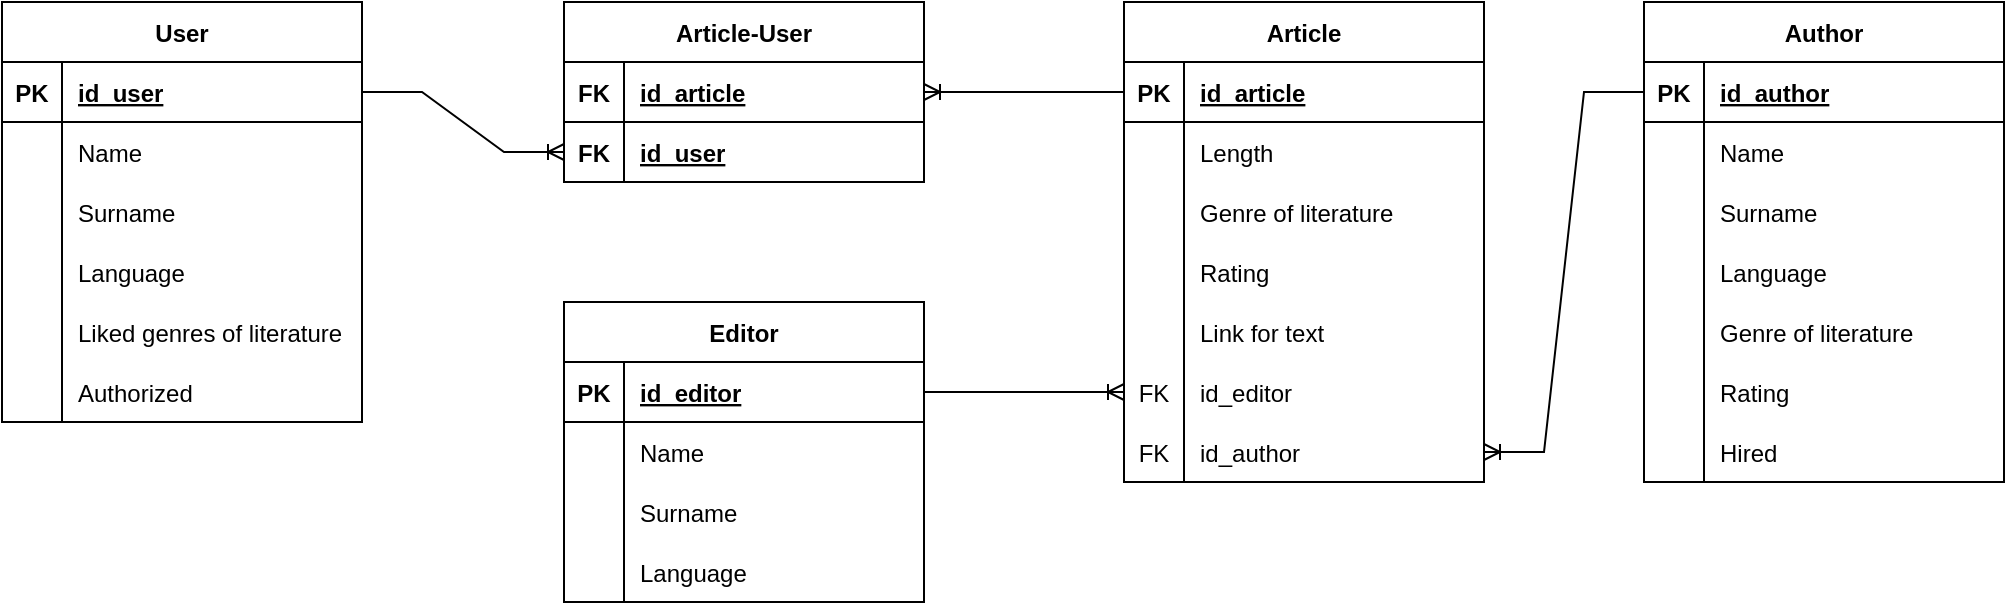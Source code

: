 <mxfile version="20.5.3" type="device"><diagram id="_axunJyuwlzUxglpdTgd" name="Страница 1"><mxGraphModel dx="2840" dy="1158" grid="1" gridSize="10" guides="1" tooltips="1" connect="1" arrows="1" fold="1" page="1" pageScale="1" pageWidth="827" pageHeight="1169" math="0" shadow="0"><root><mxCell id="0"/><mxCell id="1" parent="0"/><mxCell id="apNkh3Mu-cxDcl0wdx1q-1" value="Author" style="shape=table;startSize=30;container=1;collapsible=1;childLayout=tableLayout;fixedRows=1;rowLines=0;fontStyle=1;align=center;resizeLast=1;" vertex="1" parent="1"><mxGeometry x="861" y="40" width="180" height="240" as="geometry"/></mxCell><mxCell id="apNkh3Mu-cxDcl0wdx1q-2" value="" style="shape=tableRow;horizontal=0;startSize=0;swimlaneHead=0;swimlaneBody=0;fillColor=none;collapsible=0;dropTarget=0;points=[[0,0.5],[1,0.5]];portConstraint=eastwest;top=0;left=0;right=0;bottom=1;" vertex="1" parent="apNkh3Mu-cxDcl0wdx1q-1"><mxGeometry y="30" width="180" height="30" as="geometry"/></mxCell><mxCell id="apNkh3Mu-cxDcl0wdx1q-3" value="PK" style="shape=partialRectangle;connectable=0;fillColor=none;top=0;left=0;bottom=0;right=0;fontStyle=1;overflow=hidden;" vertex="1" parent="apNkh3Mu-cxDcl0wdx1q-2"><mxGeometry width="30" height="30" as="geometry"><mxRectangle width="30" height="30" as="alternateBounds"/></mxGeometry></mxCell><mxCell id="apNkh3Mu-cxDcl0wdx1q-4" value="id_author" style="shape=partialRectangle;connectable=0;fillColor=none;top=0;left=0;bottom=0;right=0;align=left;spacingLeft=6;fontStyle=5;overflow=hidden;" vertex="1" parent="apNkh3Mu-cxDcl0wdx1q-2"><mxGeometry x="30" width="150" height="30" as="geometry"><mxRectangle width="150" height="30" as="alternateBounds"/></mxGeometry></mxCell><mxCell id="apNkh3Mu-cxDcl0wdx1q-5" value="" style="shape=tableRow;horizontal=0;startSize=0;swimlaneHead=0;swimlaneBody=0;fillColor=none;collapsible=0;dropTarget=0;points=[[0,0.5],[1,0.5]];portConstraint=eastwest;top=0;left=0;right=0;bottom=0;" vertex="1" parent="apNkh3Mu-cxDcl0wdx1q-1"><mxGeometry y="60" width="180" height="30" as="geometry"/></mxCell><mxCell id="apNkh3Mu-cxDcl0wdx1q-6" value="" style="shape=partialRectangle;connectable=0;fillColor=none;top=0;left=0;bottom=0;right=0;editable=1;overflow=hidden;" vertex="1" parent="apNkh3Mu-cxDcl0wdx1q-5"><mxGeometry width="30" height="30" as="geometry"><mxRectangle width="30" height="30" as="alternateBounds"/></mxGeometry></mxCell><mxCell id="apNkh3Mu-cxDcl0wdx1q-7" value="Name" style="shape=partialRectangle;connectable=0;fillColor=none;top=0;left=0;bottom=0;right=0;align=left;spacingLeft=6;overflow=hidden;" vertex="1" parent="apNkh3Mu-cxDcl0wdx1q-5"><mxGeometry x="30" width="150" height="30" as="geometry"><mxRectangle width="150" height="30" as="alternateBounds"/></mxGeometry></mxCell><mxCell id="apNkh3Mu-cxDcl0wdx1q-8" value="" style="shape=tableRow;horizontal=0;startSize=0;swimlaneHead=0;swimlaneBody=0;fillColor=none;collapsible=0;dropTarget=0;points=[[0,0.5],[1,0.5]];portConstraint=eastwest;top=0;left=0;right=0;bottom=0;" vertex="1" parent="apNkh3Mu-cxDcl0wdx1q-1"><mxGeometry y="90" width="180" height="30" as="geometry"/></mxCell><mxCell id="apNkh3Mu-cxDcl0wdx1q-9" value="" style="shape=partialRectangle;connectable=0;fillColor=none;top=0;left=0;bottom=0;right=0;editable=1;overflow=hidden;" vertex="1" parent="apNkh3Mu-cxDcl0wdx1q-8"><mxGeometry width="30" height="30" as="geometry"><mxRectangle width="30" height="30" as="alternateBounds"/></mxGeometry></mxCell><mxCell id="apNkh3Mu-cxDcl0wdx1q-10" value="Surname" style="shape=partialRectangle;connectable=0;fillColor=none;top=0;left=0;bottom=0;right=0;align=left;spacingLeft=6;overflow=hidden;" vertex="1" parent="apNkh3Mu-cxDcl0wdx1q-8"><mxGeometry x="30" width="150" height="30" as="geometry"><mxRectangle width="150" height="30" as="alternateBounds"/></mxGeometry></mxCell><mxCell id="apNkh3Mu-cxDcl0wdx1q-11" value="" style="shape=tableRow;horizontal=0;startSize=0;swimlaneHead=0;swimlaneBody=0;fillColor=none;collapsible=0;dropTarget=0;points=[[0,0.5],[1,0.5]];portConstraint=eastwest;top=0;left=0;right=0;bottom=0;" vertex="1" parent="apNkh3Mu-cxDcl0wdx1q-1"><mxGeometry y="120" width="180" height="30" as="geometry"/></mxCell><mxCell id="apNkh3Mu-cxDcl0wdx1q-12" value="" style="shape=partialRectangle;connectable=0;fillColor=none;top=0;left=0;bottom=0;right=0;editable=1;overflow=hidden;" vertex="1" parent="apNkh3Mu-cxDcl0wdx1q-11"><mxGeometry width="30" height="30" as="geometry"><mxRectangle width="30" height="30" as="alternateBounds"/></mxGeometry></mxCell><mxCell id="apNkh3Mu-cxDcl0wdx1q-13" value="Language" style="shape=partialRectangle;connectable=0;fillColor=none;top=0;left=0;bottom=0;right=0;align=left;spacingLeft=6;overflow=hidden;" vertex="1" parent="apNkh3Mu-cxDcl0wdx1q-11"><mxGeometry x="30" width="150" height="30" as="geometry"><mxRectangle width="150" height="30" as="alternateBounds"/></mxGeometry></mxCell><mxCell id="apNkh3Mu-cxDcl0wdx1q-14" value="" style="shape=tableRow;horizontal=0;startSize=0;swimlaneHead=0;swimlaneBody=0;fillColor=none;collapsible=0;dropTarget=0;points=[[0,0.5],[1,0.5]];portConstraint=eastwest;top=0;left=0;right=0;bottom=0;" vertex="1" parent="apNkh3Mu-cxDcl0wdx1q-1"><mxGeometry y="150" width="180" height="30" as="geometry"/></mxCell><mxCell id="apNkh3Mu-cxDcl0wdx1q-15" value="" style="shape=partialRectangle;connectable=0;fillColor=none;top=0;left=0;bottom=0;right=0;editable=1;overflow=hidden;" vertex="1" parent="apNkh3Mu-cxDcl0wdx1q-14"><mxGeometry width="30" height="30" as="geometry"><mxRectangle width="30" height="30" as="alternateBounds"/></mxGeometry></mxCell><mxCell id="apNkh3Mu-cxDcl0wdx1q-16" value="Genre of literature" style="shape=partialRectangle;connectable=0;fillColor=none;top=0;left=0;bottom=0;right=0;align=left;spacingLeft=6;overflow=hidden;" vertex="1" parent="apNkh3Mu-cxDcl0wdx1q-14"><mxGeometry x="30" width="150" height="30" as="geometry"><mxRectangle width="150" height="30" as="alternateBounds"/></mxGeometry></mxCell><mxCell id="apNkh3Mu-cxDcl0wdx1q-17" value="" style="shape=tableRow;horizontal=0;startSize=0;swimlaneHead=0;swimlaneBody=0;fillColor=none;collapsible=0;dropTarget=0;points=[[0,0.5],[1,0.5]];portConstraint=eastwest;top=0;left=0;right=0;bottom=0;" vertex="1" parent="apNkh3Mu-cxDcl0wdx1q-1"><mxGeometry y="180" width="180" height="30" as="geometry"/></mxCell><mxCell id="apNkh3Mu-cxDcl0wdx1q-18" value="" style="shape=partialRectangle;connectable=0;fillColor=none;top=0;left=0;bottom=0;right=0;editable=1;overflow=hidden;" vertex="1" parent="apNkh3Mu-cxDcl0wdx1q-17"><mxGeometry width="30" height="30" as="geometry"><mxRectangle width="30" height="30" as="alternateBounds"/></mxGeometry></mxCell><mxCell id="apNkh3Mu-cxDcl0wdx1q-19" value="Rating" style="shape=partialRectangle;connectable=0;fillColor=none;top=0;left=0;bottom=0;right=0;align=left;spacingLeft=6;overflow=hidden;" vertex="1" parent="apNkh3Mu-cxDcl0wdx1q-17"><mxGeometry x="30" width="150" height="30" as="geometry"><mxRectangle width="150" height="30" as="alternateBounds"/></mxGeometry></mxCell><mxCell id="apNkh3Mu-cxDcl0wdx1q-20" value="" style="shape=tableRow;horizontal=0;startSize=0;swimlaneHead=0;swimlaneBody=0;fillColor=none;collapsible=0;dropTarget=0;points=[[0,0.5],[1,0.5]];portConstraint=eastwest;top=0;left=0;right=0;bottom=0;" vertex="1" parent="apNkh3Mu-cxDcl0wdx1q-1"><mxGeometry y="210" width="180" height="30" as="geometry"/></mxCell><mxCell id="apNkh3Mu-cxDcl0wdx1q-21" value="" style="shape=partialRectangle;connectable=0;fillColor=none;top=0;left=0;bottom=0;right=0;editable=1;overflow=hidden;" vertex="1" parent="apNkh3Mu-cxDcl0wdx1q-20"><mxGeometry width="30" height="30" as="geometry"><mxRectangle width="30" height="30" as="alternateBounds"/></mxGeometry></mxCell><mxCell id="apNkh3Mu-cxDcl0wdx1q-22" value="Hired" style="shape=partialRectangle;connectable=0;fillColor=none;top=0;left=0;bottom=0;right=0;align=left;spacingLeft=6;overflow=hidden;" vertex="1" parent="apNkh3Mu-cxDcl0wdx1q-20"><mxGeometry x="30" width="150" height="30" as="geometry"><mxRectangle width="150" height="30" as="alternateBounds"/></mxGeometry></mxCell><mxCell id="apNkh3Mu-cxDcl0wdx1q-23" value="Editor" style="shape=table;startSize=30;container=1;collapsible=1;childLayout=tableLayout;fixedRows=1;rowLines=0;fontStyle=1;align=center;resizeLast=1;" vertex="1" parent="1"><mxGeometry x="321" y="190" width="180" height="150" as="geometry"/></mxCell><mxCell id="apNkh3Mu-cxDcl0wdx1q-24" value="" style="shape=tableRow;horizontal=0;startSize=0;swimlaneHead=0;swimlaneBody=0;fillColor=none;collapsible=0;dropTarget=0;points=[[0,0.5],[1,0.5]];portConstraint=eastwest;top=0;left=0;right=0;bottom=1;" vertex="1" parent="apNkh3Mu-cxDcl0wdx1q-23"><mxGeometry y="30" width="180" height="30" as="geometry"/></mxCell><mxCell id="apNkh3Mu-cxDcl0wdx1q-25" value="PK" style="shape=partialRectangle;connectable=0;fillColor=none;top=0;left=0;bottom=0;right=0;fontStyle=1;overflow=hidden;" vertex="1" parent="apNkh3Mu-cxDcl0wdx1q-24"><mxGeometry width="30" height="30" as="geometry"><mxRectangle width="30" height="30" as="alternateBounds"/></mxGeometry></mxCell><mxCell id="apNkh3Mu-cxDcl0wdx1q-26" value="id_editor" style="shape=partialRectangle;connectable=0;fillColor=none;top=0;left=0;bottom=0;right=0;align=left;spacingLeft=6;fontStyle=5;overflow=hidden;" vertex="1" parent="apNkh3Mu-cxDcl0wdx1q-24"><mxGeometry x="30" width="150" height="30" as="geometry"><mxRectangle width="150" height="30" as="alternateBounds"/></mxGeometry></mxCell><mxCell id="apNkh3Mu-cxDcl0wdx1q-27" value="" style="shape=tableRow;horizontal=0;startSize=0;swimlaneHead=0;swimlaneBody=0;fillColor=none;collapsible=0;dropTarget=0;points=[[0,0.5],[1,0.5]];portConstraint=eastwest;top=0;left=0;right=0;bottom=0;" vertex="1" parent="apNkh3Mu-cxDcl0wdx1q-23"><mxGeometry y="60" width="180" height="30" as="geometry"/></mxCell><mxCell id="apNkh3Mu-cxDcl0wdx1q-28" value="" style="shape=partialRectangle;connectable=0;fillColor=none;top=0;left=0;bottom=0;right=0;editable=1;overflow=hidden;" vertex="1" parent="apNkh3Mu-cxDcl0wdx1q-27"><mxGeometry width="30" height="30" as="geometry"><mxRectangle width="30" height="30" as="alternateBounds"/></mxGeometry></mxCell><mxCell id="apNkh3Mu-cxDcl0wdx1q-29" value="Name" style="shape=partialRectangle;connectable=0;fillColor=none;top=0;left=0;bottom=0;right=0;align=left;spacingLeft=6;overflow=hidden;" vertex="1" parent="apNkh3Mu-cxDcl0wdx1q-27"><mxGeometry x="30" width="150" height="30" as="geometry"><mxRectangle width="150" height="30" as="alternateBounds"/></mxGeometry></mxCell><mxCell id="apNkh3Mu-cxDcl0wdx1q-30" value="" style="shape=tableRow;horizontal=0;startSize=0;swimlaneHead=0;swimlaneBody=0;fillColor=none;collapsible=0;dropTarget=0;points=[[0,0.5],[1,0.5]];portConstraint=eastwest;top=0;left=0;right=0;bottom=0;" vertex="1" parent="apNkh3Mu-cxDcl0wdx1q-23"><mxGeometry y="90" width="180" height="30" as="geometry"/></mxCell><mxCell id="apNkh3Mu-cxDcl0wdx1q-31" value="" style="shape=partialRectangle;connectable=0;fillColor=none;top=0;left=0;bottom=0;right=0;editable=1;overflow=hidden;" vertex="1" parent="apNkh3Mu-cxDcl0wdx1q-30"><mxGeometry width="30" height="30" as="geometry"><mxRectangle width="30" height="30" as="alternateBounds"/></mxGeometry></mxCell><mxCell id="apNkh3Mu-cxDcl0wdx1q-32" value="Surname" style="shape=partialRectangle;connectable=0;fillColor=none;top=0;left=0;bottom=0;right=0;align=left;spacingLeft=6;overflow=hidden;" vertex="1" parent="apNkh3Mu-cxDcl0wdx1q-30"><mxGeometry x="30" width="150" height="30" as="geometry"><mxRectangle width="150" height="30" as="alternateBounds"/></mxGeometry></mxCell><mxCell id="apNkh3Mu-cxDcl0wdx1q-33" value="" style="shape=tableRow;horizontal=0;startSize=0;swimlaneHead=0;swimlaneBody=0;fillColor=none;collapsible=0;dropTarget=0;points=[[0,0.5],[1,0.5]];portConstraint=eastwest;top=0;left=0;right=0;bottom=0;" vertex="1" parent="apNkh3Mu-cxDcl0wdx1q-23"><mxGeometry y="120" width="180" height="30" as="geometry"/></mxCell><mxCell id="apNkh3Mu-cxDcl0wdx1q-34" value="" style="shape=partialRectangle;connectable=0;fillColor=none;top=0;left=0;bottom=0;right=0;editable=1;overflow=hidden;" vertex="1" parent="apNkh3Mu-cxDcl0wdx1q-33"><mxGeometry width="30" height="30" as="geometry"><mxRectangle width="30" height="30" as="alternateBounds"/></mxGeometry></mxCell><mxCell id="apNkh3Mu-cxDcl0wdx1q-35" value="Language" style="shape=partialRectangle;connectable=0;fillColor=none;top=0;left=0;bottom=0;right=0;align=left;spacingLeft=6;overflow=hidden;" vertex="1" parent="apNkh3Mu-cxDcl0wdx1q-33"><mxGeometry x="30" width="150" height="30" as="geometry"><mxRectangle width="150" height="30" as="alternateBounds"/></mxGeometry></mxCell><mxCell id="apNkh3Mu-cxDcl0wdx1q-36" value="User" style="shape=table;startSize=30;container=1;collapsible=1;childLayout=tableLayout;fixedRows=1;rowLines=0;fontStyle=1;align=center;resizeLast=1;" vertex="1" parent="1"><mxGeometry x="40" y="40" width="180" height="210" as="geometry"/></mxCell><mxCell id="apNkh3Mu-cxDcl0wdx1q-37" value="" style="shape=tableRow;horizontal=0;startSize=0;swimlaneHead=0;swimlaneBody=0;fillColor=none;collapsible=0;dropTarget=0;points=[[0,0.5],[1,0.5]];portConstraint=eastwest;top=0;left=0;right=0;bottom=1;" vertex="1" parent="apNkh3Mu-cxDcl0wdx1q-36"><mxGeometry y="30" width="180" height="30" as="geometry"/></mxCell><mxCell id="apNkh3Mu-cxDcl0wdx1q-38" value="PK" style="shape=partialRectangle;connectable=0;fillColor=none;top=0;left=0;bottom=0;right=0;fontStyle=1;overflow=hidden;" vertex="1" parent="apNkh3Mu-cxDcl0wdx1q-37"><mxGeometry width="30" height="30" as="geometry"><mxRectangle width="30" height="30" as="alternateBounds"/></mxGeometry></mxCell><mxCell id="apNkh3Mu-cxDcl0wdx1q-39" value="id_user" style="shape=partialRectangle;connectable=0;fillColor=none;top=0;left=0;bottom=0;right=0;align=left;spacingLeft=6;fontStyle=5;overflow=hidden;" vertex="1" parent="apNkh3Mu-cxDcl0wdx1q-37"><mxGeometry x="30" width="150" height="30" as="geometry"><mxRectangle width="150" height="30" as="alternateBounds"/></mxGeometry></mxCell><mxCell id="apNkh3Mu-cxDcl0wdx1q-40" value="" style="shape=tableRow;horizontal=0;startSize=0;swimlaneHead=0;swimlaneBody=0;fillColor=none;collapsible=0;dropTarget=0;points=[[0,0.5],[1,0.5]];portConstraint=eastwest;top=0;left=0;right=0;bottom=0;" vertex="1" parent="apNkh3Mu-cxDcl0wdx1q-36"><mxGeometry y="60" width="180" height="30" as="geometry"/></mxCell><mxCell id="apNkh3Mu-cxDcl0wdx1q-41" value="" style="shape=partialRectangle;connectable=0;fillColor=none;top=0;left=0;bottom=0;right=0;editable=1;overflow=hidden;" vertex="1" parent="apNkh3Mu-cxDcl0wdx1q-40"><mxGeometry width="30" height="30" as="geometry"><mxRectangle width="30" height="30" as="alternateBounds"/></mxGeometry></mxCell><mxCell id="apNkh3Mu-cxDcl0wdx1q-42" value="Name" style="shape=partialRectangle;connectable=0;fillColor=none;top=0;left=0;bottom=0;right=0;align=left;spacingLeft=6;overflow=hidden;" vertex="1" parent="apNkh3Mu-cxDcl0wdx1q-40"><mxGeometry x="30" width="150" height="30" as="geometry"><mxRectangle width="150" height="30" as="alternateBounds"/></mxGeometry></mxCell><mxCell id="apNkh3Mu-cxDcl0wdx1q-43" value="" style="shape=tableRow;horizontal=0;startSize=0;swimlaneHead=0;swimlaneBody=0;fillColor=none;collapsible=0;dropTarget=0;points=[[0,0.5],[1,0.5]];portConstraint=eastwest;top=0;left=0;right=0;bottom=0;" vertex="1" parent="apNkh3Mu-cxDcl0wdx1q-36"><mxGeometry y="90" width="180" height="30" as="geometry"/></mxCell><mxCell id="apNkh3Mu-cxDcl0wdx1q-44" value="" style="shape=partialRectangle;connectable=0;fillColor=none;top=0;left=0;bottom=0;right=0;editable=1;overflow=hidden;" vertex="1" parent="apNkh3Mu-cxDcl0wdx1q-43"><mxGeometry width="30" height="30" as="geometry"><mxRectangle width="30" height="30" as="alternateBounds"/></mxGeometry></mxCell><mxCell id="apNkh3Mu-cxDcl0wdx1q-45" value="Surname" style="shape=partialRectangle;connectable=0;fillColor=none;top=0;left=0;bottom=0;right=0;align=left;spacingLeft=6;overflow=hidden;" vertex="1" parent="apNkh3Mu-cxDcl0wdx1q-43"><mxGeometry x="30" width="150" height="30" as="geometry"><mxRectangle width="150" height="30" as="alternateBounds"/></mxGeometry></mxCell><mxCell id="apNkh3Mu-cxDcl0wdx1q-46" value="" style="shape=tableRow;horizontal=0;startSize=0;swimlaneHead=0;swimlaneBody=0;fillColor=none;collapsible=0;dropTarget=0;points=[[0,0.5],[1,0.5]];portConstraint=eastwest;top=0;left=0;right=0;bottom=0;" vertex="1" parent="apNkh3Mu-cxDcl0wdx1q-36"><mxGeometry y="120" width="180" height="30" as="geometry"/></mxCell><mxCell id="apNkh3Mu-cxDcl0wdx1q-47" value="" style="shape=partialRectangle;connectable=0;fillColor=none;top=0;left=0;bottom=0;right=0;editable=1;overflow=hidden;" vertex="1" parent="apNkh3Mu-cxDcl0wdx1q-46"><mxGeometry width="30" height="30" as="geometry"><mxRectangle width="30" height="30" as="alternateBounds"/></mxGeometry></mxCell><mxCell id="apNkh3Mu-cxDcl0wdx1q-48" value="Language" style="shape=partialRectangle;connectable=0;fillColor=none;top=0;left=0;bottom=0;right=0;align=left;spacingLeft=6;overflow=hidden;" vertex="1" parent="apNkh3Mu-cxDcl0wdx1q-46"><mxGeometry x="30" width="150" height="30" as="geometry"><mxRectangle width="150" height="30" as="alternateBounds"/></mxGeometry></mxCell><mxCell id="apNkh3Mu-cxDcl0wdx1q-49" value="" style="shape=tableRow;horizontal=0;startSize=0;swimlaneHead=0;swimlaneBody=0;fillColor=none;collapsible=0;dropTarget=0;points=[[0,0.5],[1,0.5]];portConstraint=eastwest;top=0;left=0;right=0;bottom=0;" vertex="1" parent="apNkh3Mu-cxDcl0wdx1q-36"><mxGeometry y="150" width="180" height="30" as="geometry"/></mxCell><mxCell id="apNkh3Mu-cxDcl0wdx1q-50" value="" style="shape=partialRectangle;connectable=0;fillColor=none;top=0;left=0;bottom=0;right=0;editable=1;overflow=hidden;" vertex="1" parent="apNkh3Mu-cxDcl0wdx1q-49"><mxGeometry width="30" height="30" as="geometry"><mxRectangle width="30" height="30" as="alternateBounds"/></mxGeometry></mxCell><mxCell id="apNkh3Mu-cxDcl0wdx1q-51" value="Liked genres of literature" style="shape=partialRectangle;connectable=0;fillColor=none;top=0;left=0;bottom=0;right=0;align=left;spacingLeft=6;overflow=hidden;" vertex="1" parent="apNkh3Mu-cxDcl0wdx1q-49"><mxGeometry x="30" width="150" height="30" as="geometry"><mxRectangle width="150" height="30" as="alternateBounds"/></mxGeometry></mxCell><mxCell id="apNkh3Mu-cxDcl0wdx1q-52" value="" style="shape=tableRow;horizontal=0;startSize=0;swimlaneHead=0;swimlaneBody=0;fillColor=none;collapsible=0;dropTarget=0;points=[[0,0.5],[1,0.5]];portConstraint=eastwest;top=0;left=0;right=0;bottom=0;" vertex="1" parent="apNkh3Mu-cxDcl0wdx1q-36"><mxGeometry y="180" width="180" height="30" as="geometry"/></mxCell><mxCell id="apNkh3Mu-cxDcl0wdx1q-53" value="" style="shape=partialRectangle;connectable=0;fillColor=none;top=0;left=0;bottom=0;right=0;editable=1;overflow=hidden;" vertex="1" parent="apNkh3Mu-cxDcl0wdx1q-52"><mxGeometry width="30" height="30" as="geometry"><mxRectangle width="30" height="30" as="alternateBounds"/></mxGeometry></mxCell><mxCell id="apNkh3Mu-cxDcl0wdx1q-54" value="Authorized" style="shape=partialRectangle;connectable=0;fillColor=none;top=0;left=0;bottom=0;right=0;align=left;spacingLeft=6;overflow=hidden;" vertex="1" parent="apNkh3Mu-cxDcl0wdx1q-52"><mxGeometry x="30" width="150" height="30" as="geometry"><mxRectangle width="150" height="30" as="alternateBounds"/></mxGeometry></mxCell><mxCell id="apNkh3Mu-cxDcl0wdx1q-55" value="Article" style="shape=table;startSize=30;container=1;collapsible=1;childLayout=tableLayout;fixedRows=1;rowLines=0;fontStyle=1;align=center;resizeLast=1;" vertex="1" parent="1"><mxGeometry x="601" y="40" width="180" height="240.0" as="geometry"/></mxCell><mxCell id="apNkh3Mu-cxDcl0wdx1q-56" value="" style="shape=tableRow;horizontal=0;startSize=0;swimlaneHead=0;swimlaneBody=0;fillColor=none;collapsible=0;dropTarget=0;points=[[0,0.5],[1,0.5]];portConstraint=eastwest;top=0;left=0;right=0;bottom=1;" vertex="1" parent="apNkh3Mu-cxDcl0wdx1q-55"><mxGeometry y="30" width="180" height="30" as="geometry"/></mxCell><mxCell id="apNkh3Mu-cxDcl0wdx1q-57" value="PK" style="shape=partialRectangle;connectable=0;fillColor=none;top=0;left=0;bottom=0;right=0;fontStyle=1;overflow=hidden;" vertex="1" parent="apNkh3Mu-cxDcl0wdx1q-56"><mxGeometry width="30" height="30" as="geometry"><mxRectangle width="30" height="30" as="alternateBounds"/></mxGeometry></mxCell><mxCell id="apNkh3Mu-cxDcl0wdx1q-58" value="id_article" style="shape=partialRectangle;connectable=0;fillColor=none;top=0;left=0;bottom=0;right=0;align=left;spacingLeft=6;fontStyle=5;overflow=hidden;" vertex="1" parent="apNkh3Mu-cxDcl0wdx1q-56"><mxGeometry x="30" width="150" height="30" as="geometry"><mxRectangle width="150" height="30" as="alternateBounds"/></mxGeometry></mxCell><mxCell id="apNkh3Mu-cxDcl0wdx1q-59" value="" style="shape=tableRow;horizontal=0;startSize=0;swimlaneHead=0;swimlaneBody=0;fillColor=none;collapsible=0;dropTarget=0;points=[[0,0.5],[1,0.5]];portConstraint=eastwest;top=0;left=0;right=0;bottom=0;" vertex="1" parent="apNkh3Mu-cxDcl0wdx1q-55"><mxGeometry y="60" width="180" height="30" as="geometry"/></mxCell><mxCell id="apNkh3Mu-cxDcl0wdx1q-60" value="" style="shape=partialRectangle;connectable=0;fillColor=none;top=0;left=0;bottom=0;right=0;editable=1;overflow=hidden;" vertex="1" parent="apNkh3Mu-cxDcl0wdx1q-59"><mxGeometry width="30" height="30" as="geometry"><mxRectangle width="30" height="30" as="alternateBounds"/></mxGeometry></mxCell><mxCell id="apNkh3Mu-cxDcl0wdx1q-61" value="Length" style="shape=partialRectangle;connectable=0;fillColor=none;top=0;left=0;bottom=0;right=0;align=left;spacingLeft=6;overflow=hidden;" vertex="1" parent="apNkh3Mu-cxDcl0wdx1q-59"><mxGeometry x="30" width="150" height="30" as="geometry"><mxRectangle width="150" height="30" as="alternateBounds"/></mxGeometry></mxCell><mxCell id="apNkh3Mu-cxDcl0wdx1q-62" value="" style="shape=tableRow;horizontal=0;startSize=0;swimlaneHead=0;swimlaneBody=0;fillColor=none;collapsible=0;dropTarget=0;points=[[0,0.5],[1,0.5]];portConstraint=eastwest;top=0;left=0;right=0;bottom=0;" vertex="1" parent="apNkh3Mu-cxDcl0wdx1q-55"><mxGeometry y="90" width="180" height="30" as="geometry"/></mxCell><mxCell id="apNkh3Mu-cxDcl0wdx1q-63" value="" style="shape=partialRectangle;connectable=0;fillColor=none;top=0;left=0;bottom=0;right=0;editable=1;overflow=hidden;" vertex="1" parent="apNkh3Mu-cxDcl0wdx1q-62"><mxGeometry width="30" height="30" as="geometry"><mxRectangle width="30" height="30" as="alternateBounds"/></mxGeometry></mxCell><mxCell id="apNkh3Mu-cxDcl0wdx1q-64" value="Genre of literature" style="shape=partialRectangle;connectable=0;fillColor=none;top=0;left=0;bottom=0;right=0;align=left;spacingLeft=6;overflow=hidden;" vertex="1" parent="apNkh3Mu-cxDcl0wdx1q-62"><mxGeometry x="30" width="150" height="30" as="geometry"><mxRectangle width="150" height="30" as="alternateBounds"/></mxGeometry></mxCell><mxCell id="apNkh3Mu-cxDcl0wdx1q-65" value="" style="shape=tableRow;horizontal=0;startSize=0;swimlaneHead=0;swimlaneBody=0;fillColor=none;collapsible=0;dropTarget=0;points=[[0,0.5],[1,0.5]];portConstraint=eastwest;top=0;left=0;right=0;bottom=0;" vertex="1" parent="apNkh3Mu-cxDcl0wdx1q-55"><mxGeometry y="120" width="180" height="30" as="geometry"/></mxCell><mxCell id="apNkh3Mu-cxDcl0wdx1q-66" value="" style="shape=partialRectangle;connectable=0;fillColor=none;top=0;left=0;bottom=0;right=0;editable=1;overflow=hidden;" vertex="1" parent="apNkh3Mu-cxDcl0wdx1q-65"><mxGeometry width="30" height="30" as="geometry"><mxRectangle width="30" height="30" as="alternateBounds"/></mxGeometry></mxCell><mxCell id="apNkh3Mu-cxDcl0wdx1q-67" value="Rating" style="shape=partialRectangle;connectable=0;fillColor=none;top=0;left=0;bottom=0;right=0;align=left;spacingLeft=6;overflow=hidden;" vertex="1" parent="apNkh3Mu-cxDcl0wdx1q-65"><mxGeometry x="30" width="150" height="30" as="geometry"><mxRectangle width="150" height="30" as="alternateBounds"/></mxGeometry></mxCell><mxCell id="apNkh3Mu-cxDcl0wdx1q-68" value="" style="shape=tableRow;horizontal=0;startSize=0;swimlaneHead=0;swimlaneBody=0;fillColor=none;collapsible=0;dropTarget=0;points=[[0,0.5],[1,0.5]];portConstraint=eastwest;top=0;left=0;right=0;bottom=0;" vertex="1" parent="apNkh3Mu-cxDcl0wdx1q-55"><mxGeometry y="150" width="180" height="30" as="geometry"/></mxCell><mxCell id="apNkh3Mu-cxDcl0wdx1q-69" value="" style="shape=partialRectangle;connectable=0;fillColor=none;top=0;left=0;bottom=0;right=0;editable=1;overflow=hidden;" vertex="1" parent="apNkh3Mu-cxDcl0wdx1q-68"><mxGeometry width="30" height="30" as="geometry"><mxRectangle width="30" height="30" as="alternateBounds"/></mxGeometry></mxCell><mxCell id="apNkh3Mu-cxDcl0wdx1q-70" value="Link for text" style="shape=partialRectangle;connectable=0;fillColor=none;top=0;left=0;bottom=0;right=0;align=left;spacingLeft=6;overflow=hidden;" vertex="1" parent="apNkh3Mu-cxDcl0wdx1q-68"><mxGeometry x="30" width="150" height="30" as="geometry"><mxRectangle width="150" height="30" as="alternateBounds"/></mxGeometry></mxCell><mxCell id="apNkh3Mu-cxDcl0wdx1q-71" value="" style="shape=tableRow;horizontal=0;startSize=0;swimlaneHead=0;swimlaneBody=0;fillColor=none;collapsible=0;dropTarget=0;points=[[0,0.5],[1,0.5]];portConstraint=eastwest;top=0;left=0;right=0;bottom=0;" vertex="1" parent="apNkh3Mu-cxDcl0wdx1q-55"><mxGeometry y="180" width="180" height="30" as="geometry"/></mxCell><mxCell id="apNkh3Mu-cxDcl0wdx1q-72" value="FK" style="shape=partialRectangle;connectable=0;fillColor=none;top=0;left=0;bottom=0;right=0;editable=1;overflow=hidden;" vertex="1" parent="apNkh3Mu-cxDcl0wdx1q-71"><mxGeometry width="30" height="30" as="geometry"><mxRectangle width="30" height="30" as="alternateBounds"/></mxGeometry></mxCell><mxCell id="apNkh3Mu-cxDcl0wdx1q-73" value="id_editor" style="shape=partialRectangle;connectable=0;fillColor=none;top=0;left=0;bottom=0;right=0;align=left;spacingLeft=6;overflow=hidden;" vertex="1" parent="apNkh3Mu-cxDcl0wdx1q-71"><mxGeometry x="30" width="150" height="30" as="geometry"><mxRectangle width="150" height="30" as="alternateBounds"/></mxGeometry></mxCell><mxCell id="apNkh3Mu-cxDcl0wdx1q-74" value="" style="shape=tableRow;horizontal=0;startSize=0;swimlaneHead=0;swimlaneBody=0;fillColor=none;collapsible=0;dropTarget=0;points=[[0,0.5],[1,0.5]];portConstraint=eastwest;top=0;left=0;right=0;bottom=0;" vertex="1" parent="apNkh3Mu-cxDcl0wdx1q-55"><mxGeometry y="210" width="180" height="30" as="geometry"/></mxCell><mxCell id="apNkh3Mu-cxDcl0wdx1q-75" value="FK" style="shape=partialRectangle;connectable=0;fillColor=none;top=0;left=0;bottom=0;right=0;editable=1;overflow=hidden;" vertex="1" parent="apNkh3Mu-cxDcl0wdx1q-74"><mxGeometry width="30" height="30" as="geometry"><mxRectangle width="30" height="30" as="alternateBounds"/></mxGeometry></mxCell><mxCell id="apNkh3Mu-cxDcl0wdx1q-76" value="id_author" style="shape=partialRectangle;connectable=0;fillColor=none;top=0;left=0;bottom=0;right=0;align=left;spacingLeft=6;overflow=hidden;" vertex="1" parent="apNkh3Mu-cxDcl0wdx1q-74"><mxGeometry x="30" width="150" height="30" as="geometry"><mxRectangle width="150" height="30" as="alternateBounds"/></mxGeometry></mxCell><mxCell id="apNkh3Mu-cxDcl0wdx1q-77" value="" style="edgeStyle=entityRelationEdgeStyle;fontSize=12;html=1;endArrow=ERoneToMany;rounded=0;entryX=1;entryY=0.5;entryDx=0;entryDy=0;exitX=0;exitY=0.5;exitDx=0;exitDy=0;" edge="1" parent="1" source="apNkh3Mu-cxDcl0wdx1q-2" target="apNkh3Mu-cxDcl0wdx1q-74"><mxGeometry width="100" height="100" relative="1" as="geometry"><mxPoint x="851" y="210" as="sourcePoint"/><mxPoint x="951" y="110" as="targetPoint"/></mxGeometry></mxCell><mxCell id="apNkh3Mu-cxDcl0wdx1q-78" value="" style="edgeStyle=entityRelationEdgeStyle;fontSize=12;html=1;endArrow=ERoneToMany;rounded=0;exitX=1;exitY=0.5;exitDx=0;exitDy=0;entryX=0;entryY=0.5;entryDx=0;entryDy=0;" edge="1" parent="1" source="apNkh3Mu-cxDcl0wdx1q-24" target="apNkh3Mu-cxDcl0wdx1q-71"><mxGeometry width="100" height="100" relative="1" as="geometry"><mxPoint x="511" y="150" as="sourcePoint"/><mxPoint x="611" y="50" as="targetPoint"/></mxGeometry></mxCell><mxCell id="apNkh3Mu-cxDcl0wdx1q-79" value="Article-User" style="shape=table;startSize=30;container=1;collapsible=1;childLayout=tableLayout;fixedRows=1;rowLines=0;fontStyle=1;align=center;resizeLast=1;" vertex="1" parent="1"><mxGeometry x="321" y="40" width="180" height="90.0" as="geometry"/></mxCell><mxCell id="apNkh3Mu-cxDcl0wdx1q-80" value="" style="shape=tableRow;horizontal=0;startSize=0;swimlaneHead=0;swimlaneBody=0;fillColor=none;collapsible=0;dropTarget=0;points=[[0,0.5],[1,0.5]];portConstraint=eastwest;top=0;left=0;right=0;bottom=1;" vertex="1" parent="apNkh3Mu-cxDcl0wdx1q-79"><mxGeometry y="30" width="180" height="30" as="geometry"/></mxCell><mxCell id="apNkh3Mu-cxDcl0wdx1q-81" value="FK" style="shape=partialRectangle;connectable=0;fillColor=none;top=0;left=0;bottom=0;right=0;fontStyle=1;overflow=hidden;" vertex="1" parent="apNkh3Mu-cxDcl0wdx1q-80"><mxGeometry width="30" height="30" as="geometry"><mxRectangle width="30" height="30" as="alternateBounds"/></mxGeometry></mxCell><mxCell id="apNkh3Mu-cxDcl0wdx1q-82" value="id_article" style="shape=partialRectangle;connectable=0;fillColor=none;top=0;left=0;bottom=0;right=0;align=left;spacingLeft=6;fontStyle=5;overflow=hidden;" vertex="1" parent="apNkh3Mu-cxDcl0wdx1q-80"><mxGeometry x="30" width="150" height="30" as="geometry"><mxRectangle width="150" height="30" as="alternateBounds"/></mxGeometry></mxCell><mxCell id="apNkh3Mu-cxDcl0wdx1q-83" value="" style="shape=tableRow;horizontal=0;startSize=0;swimlaneHead=0;swimlaneBody=0;fillColor=none;collapsible=0;dropTarget=0;points=[[0,0.5],[1,0.5]];portConstraint=eastwest;top=0;left=0;right=0;bottom=1;" vertex="1" parent="apNkh3Mu-cxDcl0wdx1q-79"><mxGeometry y="60" width="180" height="30" as="geometry"/></mxCell><mxCell id="apNkh3Mu-cxDcl0wdx1q-84" value="FK" style="shape=partialRectangle;connectable=0;fillColor=none;top=0;left=0;bottom=0;right=0;fontStyle=1;overflow=hidden;" vertex="1" parent="apNkh3Mu-cxDcl0wdx1q-83"><mxGeometry width="30" height="30" as="geometry"><mxRectangle width="30" height="30" as="alternateBounds"/></mxGeometry></mxCell><mxCell id="apNkh3Mu-cxDcl0wdx1q-85" value="id_user" style="shape=partialRectangle;connectable=0;fillColor=none;top=0;left=0;bottom=0;right=0;align=left;spacingLeft=6;fontStyle=5;overflow=hidden;" vertex="1" parent="apNkh3Mu-cxDcl0wdx1q-83"><mxGeometry x="30" width="150" height="30" as="geometry"><mxRectangle width="150" height="30" as="alternateBounds"/></mxGeometry></mxCell><mxCell id="apNkh3Mu-cxDcl0wdx1q-86" value="" style="edgeStyle=entityRelationEdgeStyle;fontSize=12;html=1;endArrow=ERoneToMany;rounded=0;exitX=1;exitY=0.5;exitDx=0;exitDy=0;entryX=0;entryY=0.5;entryDx=0;entryDy=0;" edge="1" parent="1" source="apNkh3Mu-cxDcl0wdx1q-37" target="apNkh3Mu-cxDcl0wdx1q-83"><mxGeometry width="100" height="100" relative="1" as="geometry"><mxPoint x="1000" y="390" as="sourcePoint"/><mxPoint x="1100" y="290" as="targetPoint"/></mxGeometry></mxCell><mxCell id="apNkh3Mu-cxDcl0wdx1q-87" value="" style="edgeStyle=entityRelationEdgeStyle;fontSize=12;html=1;endArrow=ERoneToMany;rounded=0;exitX=0;exitY=0.5;exitDx=0;exitDy=0;entryX=1;entryY=0.5;entryDx=0;entryDy=0;" edge="1" parent="1" source="apNkh3Mu-cxDcl0wdx1q-56" target="apNkh3Mu-cxDcl0wdx1q-80"><mxGeometry width="100" height="100" relative="1" as="geometry"><mxPoint x="571" y="100" as="sourcePoint"/><mxPoint x="671" as="targetPoint"/></mxGeometry></mxCell></root></mxGraphModel></diagram></mxfile>